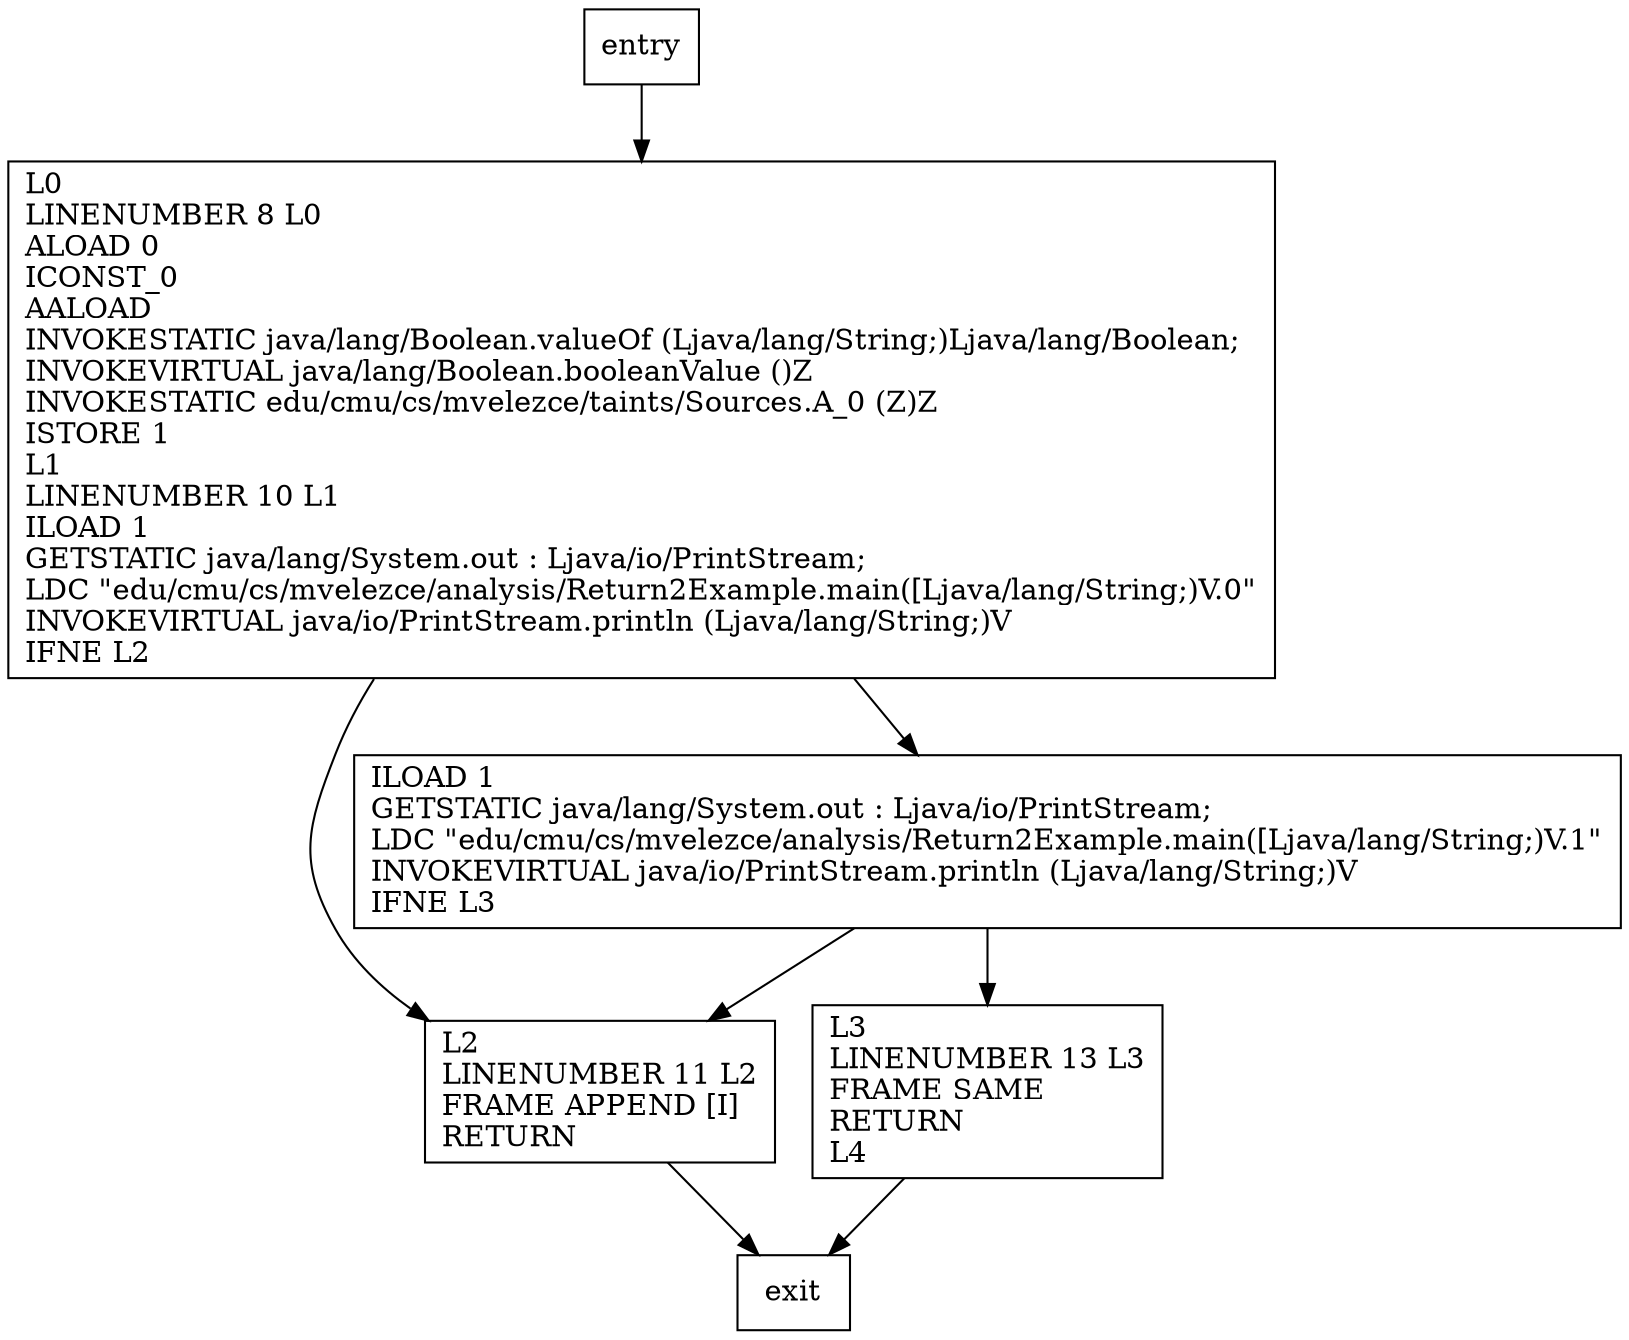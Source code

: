 digraph main {
node [shape=record];
81009902 [label="ILOAD 1\lGETSTATIC java/lang/System.out : Ljava/io/PrintStream;\lLDC \"edu/cmu/cs/mvelezce/analysis/Return2Example.main([Ljava/lang/String;)V.1\"\lINVOKEVIRTUAL java/io/PrintStream.println (Ljava/lang/String;)V\lIFNE L3\l"];
391618063 [label="L0\lLINENUMBER 8 L0\lALOAD 0\lICONST_0\lAALOAD\lINVOKESTATIC java/lang/Boolean.valueOf (Ljava/lang/String;)Ljava/lang/Boolean;\lINVOKEVIRTUAL java/lang/Boolean.booleanValue ()Z\lINVOKESTATIC edu/cmu/cs/mvelezce/taints/Sources.A_0 (Z)Z\lISTORE 1\lL1\lLINENUMBER 10 L1\lILOAD 1\lGETSTATIC java/lang/System.out : Ljava/io/PrintStream;\lLDC \"edu/cmu/cs/mvelezce/analysis/Return2Example.main([Ljava/lang/String;)V.0\"\lINVOKEVIRTUAL java/io/PrintStream.println (Ljava/lang/String;)V\lIFNE L2\l"];
57748372 [label="L2\lLINENUMBER 11 L2\lFRAME APPEND [I]\lRETURN\l"];
674483268 [label="L3\lLINENUMBER 13 L3\lFRAME SAME\lRETURN\lL4\l"];
entry;
exit;
entry -> 391618063;
81009902 -> 57748372;
81009902 -> 674483268;
391618063 -> 81009902;
391618063 -> 57748372;
57748372 -> exit;
674483268 -> exit;
}
